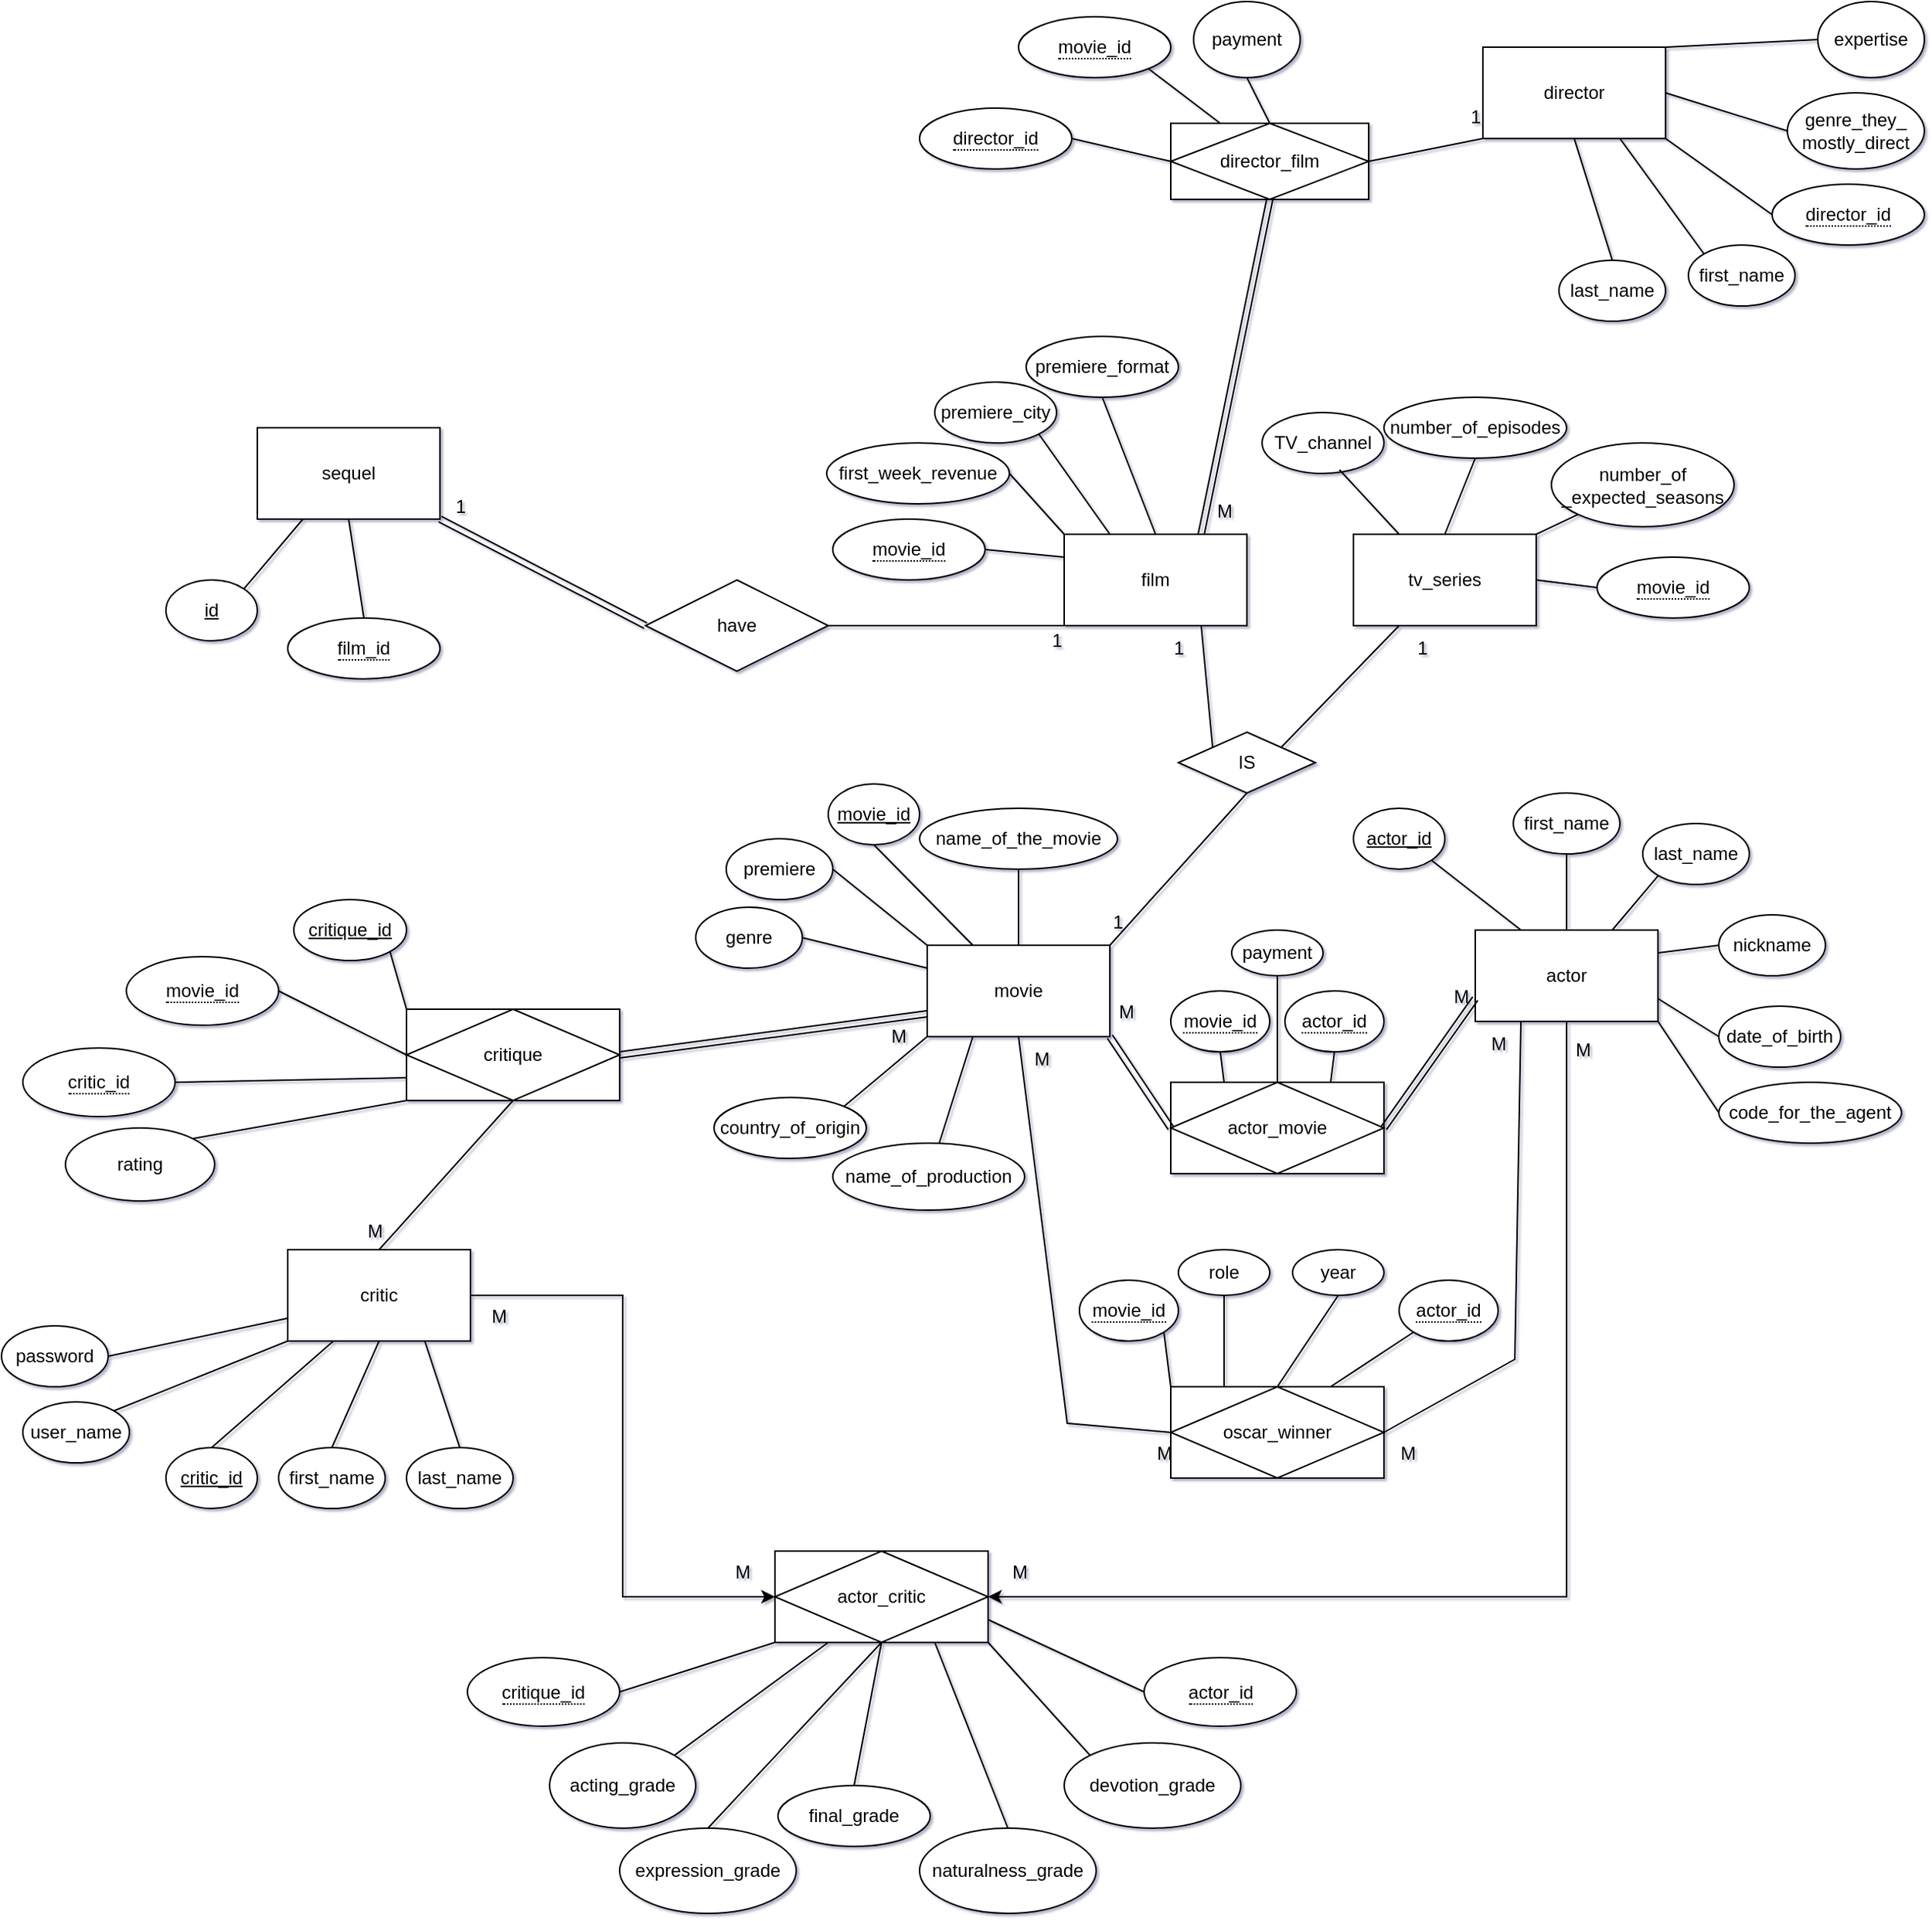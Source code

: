 <mxfile version="21.2.8" type="device">
  <diagram name="Page-1" id="JMMwjYkYrYm7CMSogaQW">
    <mxGraphModel dx="1850" dy="1421" grid="1" gridSize="14" guides="1" tooltips="1" connect="1" arrows="1" fold="1" page="0" pageScale="1" pageWidth="850" pageHeight="1100" background="#FFFFFF" math="0" shadow="1">
      <root>
        <mxCell id="0" />
        <mxCell id="1" parent="0" />
        <mxCell id="rJEz44dccmCfuX08f4CU-1" value="movie" style="rounded=0;whiteSpace=wrap;html=1;" parent="1" vertex="1">
          <mxGeometry x="160" y="190" width="120" height="60" as="geometry" />
        </mxCell>
        <mxCell id="rJEz44dccmCfuX08f4CU-2" value="movie_id" style="ellipse;whiteSpace=wrap;html=1;align=center;fontStyle=4;" parent="1" vertex="1">
          <mxGeometry x="95" y="84" width="60" height="40" as="geometry" />
        </mxCell>
        <mxCell id="rJEz44dccmCfuX08f4CU-3" value="name_of_the_movie" style="ellipse;whiteSpace=wrap;html=1;align=center;" parent="1" vertex="1">
          <mxGeometry x="155" y="100" width="130" height="40" as="geometry" />
        </mxCell>
        <mxCell id="rJEz44dccmCfuX08f4CU-4" value="premiere" style="ellipse;whiteSpace=wrap;html=1;align=center;" parent="1" vertex="1">
          <mxGeometry x="28" y="120" width="70" height="40" as="geometry" />
        </mxCell>
        <mxCell id="rJEz44dccmCfuX08f4CU-5" value="genre" style="ellipse;whiteSpace=wrap;html=1;align=center;" parent="1" vertex="1">
          <mxGeometry x="8" y="165" width="70" height="40" as="geometry" />
        </mxCell>
        <mxCell id="rJEz44dccmCfuX08f4CU-6" value="country_of_origin" style="ellipse;whiteSpace=wrap;html=1;align=center;" parent="1" vertex="1">
          <mxGeometry x="20" y="290" width="100" height="40" as="geometry" />
        </mxCell>
        <mxCell id="rJEz44dccmCfuX08f4CU-15" value="name_of_production" style="ellipse;whiteSpace=wrap;html=1;align=center;" parent="1" vertex="1">
          <mxGeometry x="98" y="320" width="126" height="44" as="geometry" />
        </mxCell>
        <mxCell id="rJEz44dccmCfuX08f4CU-202" style="edgeStyle=orthogonalEdgeStyle;rounded=0;orthogonalLoop=1;jettySize=auto;html=1;exitX=0.5;exitY=1;exitDx=0;exitDy=0;entryX=1;entryY=0.5;entryDx=0;entryDy=0;" parent="1" source="rJEz44dccmCfuX08f4CU-17" target="rJEz44dccmCfuX08f4CU-196" edge="1">
          <mxGeometry relative="1" as="geometry" />
        </mxCell>
        <mxCell id="rJEz44dccmCfuX08f4CU-17" value="actor" style="rounded=0;whiteSpace=wrap;html=1;" parent="1" vertex="1">
          <mxGeometry x="520" y="180" width="120" height="60" as="geometry" />
        </mxCell>
        <mxCell id="rJEz44dccmCfuX08f4CU-19" value="actor_id" style="ellipse;whiteSpace=wrap;html=1;align=center;fontStyle=4;" parent="1" vertex="1">
          <mxGeometry x="440" y="100" width="60" height="40" as="geometry" />
        </mxCell>
        <mxCell id="rJEz44dccmCfuX08f4CU-21" value="first_name" style="ellipse;whiteSpace=wrap;html=1;align=center;" parent="1" vertex="1">
          <mxGeometry x="545" y="90" width="70" height="40" as="geometry" />
        </mxCell>
        <mxCell id="rJEz44dccmCfuX08f4CU-23" value="last_name" style="ellipse;whiteSpace=wrap;html=1;align=center;" parent="1" vertex="1">
          <mxGeometry x="630" y="110" width="70" height="40" as="geometry" />
        </mxCell>
        <mxCell id="rJEz44dccmCfuX08f4CU-30" value="nickname" style="ellipse;whiteSpace=wrap;html=1;align=center;" parent="1" vertex="1">
          <mxGeometry x="680" y="170" width="70" height="40" as="geometry" />
        </mxCell>
        <mxCell id="rJEz44dccmCfuX08f4CU-32" value="date_of_birth" style="ellipse;whiteSpace=wrap;html=1;align=center;" parent="1" vertex="1">
          <mxGeometry x="680" y="230" width="80" height="40" as="geometry" />
        </mxCell>
        <mxCell id="rJEz44dccmCfuX08f4CU-34" value="code_for_the_agent" style="ellipse;whiteSpace=wrap;html=1;align=center;" parent="1" vertex="1">
          <mxGeometry x="680" y="280" width="120" height="40" as="geometry" />
        </mxCell>
        <mxCell id="rJEz44dccmCfuX08f4CU-36" value="actor_movie" style="shape=associativeEntity;whiteSpace=wrap;html=1;align=center;" parent="1" vertex="1">
          <mxGeometry x="320" y="280" width="140" height="60" as="geometry" />
        </mxCell>
        <mxCell id="rJEz44dccmCfuX08f4CU-40" value="&lt;span style=&quot;border-bottom: 1px dotted&quot;&gt;actor_id&lt;/span&gt;" style="ellipse;whiteSpace=wrap;html=1;align=center;" parent="1" vertex="1">
          <mxGeometry x="395" y="220" width="65" height="40" as="geometry" />
        </mxCell>
        <mxCell id="rJEz44dccmCfuX08f4CU-41" value="&lt;span style=&quot;border-bottom: 1px dotted&quot;&gt;movie_id&lt;/span&gt;" style="ellipse;whiteSpace=wrap;html=1;align=center;" parent="1" vertex="1">
          <mxGeometry x="320" y="220" width="65" height="40" as="geometry" />
        </mxCell>
        <mxCell id="rJEz44dccmCfuX08f4CU-44" value="payment" style="ellipse;whiteSpace=wrap;html=1;align=center;" parent="1" vertex="1">
          <mxGeometry x="360" y="180" width="60" height="30" as="geometry" />
        </mxCell>
        <mxCell id="rJEz44dccmCfuX08f4CU-46" value="oscar_winner" style="shape=associativeEntity;whiteSpace=wrap;html=1;align=center;" parent="1" vertex="1">
          <mxGeometry x="320" y="480" width="140" height="60" as="geometry" />
        </mxCell>
        <mxCell id="rJEz44dccmCfuX08f4CU-48" value="&lt;span style=&quot;border-bottom: 1px dotted&quot;&gt;actor_id&lt;/span&gt;" style="ellipse;whiteSpace=wrap;html=1;align=center;" parent="1" vertex="1">
          <mxGeometry x="470" y="410" width="65" height="40" as="geometry" />
        </mxCell>
        <mxCell id="rJEz44dccmCfuX08f4CU-50" value="&lt;span style=&quot;border-bottom: 1px dotted&quot;&gt;movie_id&lt;/span&gt;" style="ellipse;whiteSpace=wrap;html=1;align=center;" parent="1" vertex="1">
          <mxGeometry x="260" y="410" width="65" height="40" as="geometry" />
        </mxCell>
        <mxCell id="rJEz44dccmCfuX08f4CU-52" value="year" style="ellipse;whiteSpace=wrap;html=1;align=center;" parent="1" vertex="1">
          <mxGeometry x="400" y="390" width="60" height="30" as="geometry" />
        </mxCell>
        <mxCell id="rJEz44dccmCfuX08f4CU-53" value="M" style="text;strokeColor=none;fillColor=none;spacingLeft=4;spacingRight=4;overflow=hidden;rotatable=0;points=[[0,0.5],[1,0.5]];portConstraint=eastwest;fontSize=12;whiteSpace=wrap;html=1;" parent="1" vertex="1">
          <mxGeometry x="280" y="220" width="20" height="20" as="geometry" />
        </mxCell>
        <mxCell id="rJEz44dccmCfuX08f4CU-54" value="M" style="text;strokeColor=none;fillColor=none;spacingLeft=4;spacingRight=4;overflow=hidden;rotatable=0;points=[[0,0.5],[1,0.5]];portConstraint=eastwest;fontSize=12;whiteSpace=wrap;html=1;" parent="1" vertex="1">
          <mxGeometry x="500" y="210" width="20" height="20" as="geometry" />
        </mxCell>
        <mxCell id="rJEz44dccmCfuX08f4CU-55" value="role" style="ellipse;whiteSpace=wrap;html=1;align=center;" parent="1" vertex="1">
          <mxGeometry x="325" y="390" width="60" height="30" as="geometry" />
        </mxCell>
        <mxCell id="rJEz44dccmCfuX08f4CU-59" value="M" style="text;html=1;align=center;verticalAlign=middle;resizable=0;points=[];autosize=1;strokeColor=none;fillColor=none;" parent="1" vertex="1">
          <mxGeometry x="214" y="251" width="42" height="28" as="geometry" />
        </mxCell>
        <mxCell id="rJEz44dccmCfuX08f4CU-60" value="M" style="text;html=1;align=center;verticalAlign=middle;resizable=0;points=[];autosize=1;strokeColor=none;fillColor=none;" parent="1" vertex="1">
          <mxGeometry x="514" y="241" width="42" height="28" as="geometry" />
        </mxCell>
        <mxCell id="rJEz44dccmCfuX08f4CU-63" value="film" style="rounded=0;whiteSpace=wrap;html=1;" parent="1" vertex="1">
          <mxGeometry x="250" y="-80" width="120" height="60" as="geometry" />
        </mxCell>
        <mxCell id="rJEz44dccmCfuX08f4CU-64" value="tv_series" style="rounded=0;whiteSpace=wrap;html=1;" parent="1" vertex="1">
          <mxGeometry x="440" y="-80" width="120" height="60" as="geometry" />
        </mxCell>
        <mxCell id="rJEz44dccmCfuX08f4CU-68" value="premiere_city" style="ellipse;whiteSpace=wrap;html=1;align=center;" parent="1" vertex="1">
          <mxGeometry x="165" y="-180" width="80" height="40" as="geometry" />
        </mxCell>
        <mxCell id="rJEz44dccmCfuX08f4CU-69" value="first_week_revenue" style="ellipse;whiteSpace=wrap;html=1;align=center;" parent="1" vertex="1">
          <mxGeometry x="94" y="-140" width="120" height="40" as="geometry" />
        </mxCell>
        <mxCell id="rJEz44dccmCfuX08f4CU-73" value="premiere_format" style="ellipse;whiteSpace=wrap;html=1;align=center;" parent="1" vertex="1">
          <mxGeometry x="225" y="-210" width="100" height="40" as="geometry" />
        </mxCell>
        <mxCell id="rJEz44dccmCfuX08f4CU-82" value="1" style="text;html=1;align=center;verticalAlign=middle;resizable=0;points=[];autosize=1;strokeColor=none;fillColor=none;" parent="1" vertex="1">
          <mxGeometry x="270" y="160" width="30" height="30" as="geometry" />
        </mxCell>
        <mxCell id="rJEz44dccmCfuX08f4CU-83" value="1" style="text;html=1;align=center;verticalAlign=middle;resizable=0;points=[];autosize=1;strokeColor=none;fillColor=none;" parent="1" vertex="1">
          <mxGeometry x="310" y="-20" width="30" height="30" as="geometry" />
        </mxCell>
        <mxCell id="rJEz44dccmCfuX08f4CU-84" value="1" style="text;html=1;align=center;verticalAlign=middle;resizable=0;points=[];autosize=1;strokeColor=none;fillColor=none;" parent="1" vertex="1">
          <mxGeometry x="470" y="-20" width="30" height="30" as="geometry" />
        </mxCell>
        <mxCell id="rJEz44dccmCfuX08f4CU-86" value="IS" style="shape=rhombus;perimeter=rhombusPerimeter;whiteSpace=wrap;html=1;align=center;" parent="1" vertex="1">
          <mxGeometry x="325" y="50" width="90" height="40" as="geometry" />
        </mxCell>
        <mxCell id="rJEz44dccmCfuX08f4CU-90" value="TV_channel" style="ellipse;whiteSpace=wrap;html=1;align=center;" parent="1" vertex="1">
          <mxGeometry x="380" y="-160" width="80" height="40" as="geometry" />
        </mxCell>
        <mxCell id="rJEz44dccmCfuX08f4CU-91" value="number_of_episodes" style="ellipse;whiteSpace=wrap;html=1;align=center;" parent="1" vertex="1">
          <mxGeometry x="460" y="-170" width="120" height="40" as="geometry" />
        </mxCell>
        <mxCell id="rJEz44dccmCfuX08f4CU-97" value="number_of&lt;br&gt;_expected_seasons" style="ellipse;whiteSpace=wrap;html=1;align=center;" parent="1" vertex="1">
          <mxGeometry x="570" y="-140" width="120" height="55" as="geometry" />
        </mxCell>
        <mxCell id="rJEz44dccmCfuX08f4CU-99" value="director" style="rounded=0;whiteSpace=wrap;html=1;" parent="1" vertex="1">
          <mxGeometry x="525" y="-400" width="120" height="60" as="geometry" />
        </mxCell>
        <mxCell id="rJEz44dccmCfuX08f4CU-104" value="first_name" style="ellipse;whiteSpace=wrap;html=1;align=center;" parent="1" vertex="1">
          <mxGeometry x="660" y="-270" width="70" height="40" as="geometry" />
        </mxCell>
        <mxCell id="rJEz44dccmCfuX08f4CU-105" value="last_name" style="ellipse;whiteSpace=wrap;html=1;align=center;" parent="1" vertex="1">
          <mxGeometry x="575" y="-260" width="70" height="40" as="geometry" />
        </mxCell>
        <mxCell id="rJEz44dccmCfuX08f4CU-107" value="expertise" style="ellipse;whiteSpace=wrap;html=1;align=center;" parent="1" vertex="1">
          <mxGeometry x="745" y="-430" width="70" height="50" as="geometry" />
        </mxCell>
        <mxCell id="rJEz44dccmCfuX08f4CU-109" value="genre_they_&lt;br&gt;mostly_direct" style="ellipse;whiteSpace=wrap;html=1;align=center;" parent="1" vertex="1">
          <mxGeometry x="725" y="-370" width="90" height="50" as="geometry" />
        </mxCell>
        <mxCell id="rJEz44dccmCfuX08f4CU-119" value="director_film" style="shape=associativeEntity;whiteSpace=wrap;html=1;align=center;" parent="1" vertex="1">
          <mxGeometry x="320" y="-350" width="130" height="50" as="geometry" />
        </mxCell>
        <mxCell id="rJEz44dccmCfuX08f4CU-126" value="M" style="text;html=1;align=center;verticalAlign=middle;resizable=0;points=[];autosize=1;strokeColor=none;fillColor=none;" parent="1" vertex="1">
          <mxGeometry x="334" y="-109" width="42" height="28" as="geometry" />
        </mxCell>
        <mxCell id="rJEz44dccmCfuX08f4CU-127" value="1" style="text;html=1;align=center;verticalAlign=middle;resizable=0;points=[];autosize=1;strokeColor=none;fillColor=none;" parent="1" vertex="1">
          <mxGeometry x="499" y="-368" width="42" height="28" as="geometry" />
        </mxCell>
        <mxCell id="rJEz44dccmCfuX08f4CU-128" value="payment" style="ellipse;whiteSpace=wrap;html=1;align=center;" parent="1" vertex="1">
          <mxGeometry x="335" y="-430" width="70" height="50" as="geometry" />
        </mxCell>
        <mxCell id="rJEz44dccmCfuX08f4CU-131" value="sequel" style="rounded=0;whiteSpace=wrap;html=1;" parent="1" vertex="1">
          <mxGeometry x="-280" y="-150" width="120" height="60" as="geometry" />
        </mxCell>
        <mxCell id="rJEz44dccmCfuX08f4CU-135" value="&lt;span style=&quot;border-bottom: 1px dotted&quot;&gt;director_id&lt;/span&gt;" style="ellipse;whiteSpace=wrap;html=1;align=center;" parent="1" vertex="1">
          <mxGeometry x="155" y="-360" width="100" height="40" as="geometry" />
        </mxCell>
        <mxCell id="rJEz44dccmCfuX08f4CU-136" value="&lt;span style=&quot;border-bottom: 1px dotted&quot;&gt;movie_id&lt;/span&gt;" style="ellipse;whiteSpace=wrap;html=1;align=center;" parent="1" vertex="1">
          <mxGeometry x="220" y="-420" width="100" height="40" as="geometry" />
        </mxCell>
        <mxCell id="rJEz44dccmCfuX08f4CU-138" value="&lt;span style=&quot;border-bottom: 1px dotted&quot;&gt;movie_id&lt;/span&gt;" style="ellipse;whiteSpace=wrap;html=1;align=center;" parent="1" vertex="1">
          <mxGeometry x="98" y="-90" width="100" height="40" as="geometry" />
        </mxCell>
        <mxCell id="rJEz44dccmCfuX08f4CU-139" value="&lt;span style=&quot;border-bottom: 1px dotted&quot;&gt;movie_id&lt;/span&gt;" style="ellipse;whiteSpace=wrap;html=1;align=center;" parent="1" vertex="1">
          <mxGeometry x="600" y="-65" width="100" height="40" as="geometry" />
        </mxCell>
        <mxCell id="rJEz44dccmCfuX08f4CU-142" value="&lt;span style=&quot;border-bottom: 1px dotted&quot;&gt;director_id&lt;/span&gt;" style="ellipse;whiteSpace=wrap;html=1;align=center;" parent="1" vertex="1">
          <mxGeometry x="715" y="-310" width="100" height="40" as="geometry" />
        </mxCell>
        <mxCell id="rJEz44dccmCfuX08f4CU-145" value="id" style="ellipse;whiteSpace=wrap;html=1;align=center;fontStyle=4;" parent="1" vertex="1">
          <mxGeometry x="-340" y="-50" width="60" height="40" as="geometry" />
        </mxCell>
        <mxCell id="rJEz44dccmCfuX08f4CU-146" value="have" style="shape=rhombus;perimeter=rhombusPerimeter;whiteSpace=wrap;html=1;align=center;" parent="1" vertex="1">
          <mxGeometry x="-25" y="-50" width="120" height="60" as="geometry" />
        </mxCell>
        <mxCell id="rJEz44dccmCfuX08f4CU-150" value="1" style="text;html=1;align=center;verticalAlign=middle;resizable=0;points=[];autosize=1;strokeColor=none;fillColor=none;" parent="1" vertex="1">
          <mxGeometry x="230" y="-25" width="30" height="30" as="geometry" />
        </mxCell>
        <mxCell id="rJEz44dccmCfuX08f4CU-152" value="&lt;span style=&quot;border-bottom: 1px dotted&quot;&gt;film_id&lt;/span&gt;" style="ellipse;whiteSpace=wrap;html=1;align=center;" parent="1" vertex="1">
          <mxGeometry x="-260" y="-25" width="100" height="40" as="geometry" />
        </mxCell>
        <mxCell id="rJEz44dccmCfuX08f4CU-201" style="edgeStyle=orthogonalEdgeStyle;rounded=0;orthogonalLoop=1;jettySize=auto;html=1;exitX=1;exitY=0.5;exitDx=0;exitDy=0;entryX=0;entryY=0.5;entryDx=0;entryDy=0;" parent="1" source="rJEz44dccmCfuX08f4CU-154" target="rJEz44dccmCfuX08f4CU-196" edge="1">
          <mxGeometry relative="1" as="geometry" />
        </mxCell>
        <mxCell id="rJEz44dccmCfuX08f4CU-154" value="critic" style="rounded=0;whiteSpace=wrap;html=1;" parent="1" vertex="1">
          <mxGeometry x="-260" y="390" width="120" height="60" as="geometry" />
        </mxCell>
        <mxCell id="rJEz44dccmCfuX08f4CU-155" value="critic_id" style="ellipse;whiteSpace=wrap;html=1;align=center;fontStyle=4;" parent="1" vertex="1">
          <mxGeometry x="-340" y="520" width="60" height="40" as="geometry" />
        </mxCell>
        <mxCell id="rJEz44dccmCfuX08f4CU-156" value="first_name" style="ellipse;whiteSpace=wrap;html=1;align=center;" parent="1" vertex="1">
          <mxGeometry x="-266" y="520" width="70" height="40" as="geometry" />
        </mxCell>
        <mxCell id="rJEz44dccmCfuX08f4CU-157" value="last_name" style="ellipse;whiteSpace=wrap;html=1;align=center;" parent="1" vertex="1">
          <mxGeometry x="-182" y="520" width="70" height="40" as="geometry" />
        </mxCell>
        <mxCell id="rJEz44dccmCfuX08f4CU-162" value="user_name" style="ellipse;whiteSpace=wrap;html=1;align=center;" parent="1" vertex="1">
          <mxGeometry x="-434" y="490" width="70" height="40" as="geometry" />
        </mxCell>
        <mxCell id="rJEz44dccmCfuX08f4CU-165" value="password" style="ellipse;whiteSpace=wrap;html=1;align=center;" parent="1" vertex="1">
          <mxGeometry x="-448" y="440" width="70" height="40" as="geometry" />
        </mxCell>
        <mxCell id="rJEz44dccmCfuX08f4CU-172" value="&lt;span style=&quot;border-bottom: 1px dotted&quot;&gt;movie_id&lt;/span&gt;" style="ellipse;whiteSpace=wrap;html=1;align=center;" parent="1" vertex="1">
          <mxGeometry x="-366" y="197.5" width="100" height="45" as="geometry" />
        </mxCell>
        <mxCell id="rJEz44dccmCfuX08f4CU-175" value="&lt;span style=&quot;border-bottom: 1px dotted&quot;&gt;critic_id&lt;/span&gt;" style="ellipse;whiteSpace=wrap;html=1;align=center;" parent="1" vertex="1">
          <mxGeometry x="-434" y="257.5" width="100" height="45" as="geometry" />
        </mxCell>
        <mxCell id="rJEz44dccmCfuX08f4CU-178" value="rating" style="ellipse;whiteSpace=wrap;html=1;align=center;" parent="1" vertex="1">
          <mxGeometry x="-406" y="310" width="98" height="48" as="geometry" />
        </mxCell>
        <mxCell id="rJEz44dccmCfuX08f4CU-180" value="M" style="text;html=1;align=center;verticalAlign=middle;resizable=0;points=[];autosize=1;strokeColor=none;fillColor=none;" parent="1" vertex="1">
          <mxGeometry x="120" y="236" width="42" height="28" as="geometry" />
        </mxCell>
        <mxCell id="rJEz44dccmCfuX08f4CU-181" value="M" style="text;html=1;align=center;verticalAlign=middle;resizable=0;points=[];autosize=1;strokeColor=none;fillColor=none;" parent="1" vertex="1">
          <mxGeometry x="-224" y="364" width="42" height="28" as="geometry" />
        </mxCell>
        <mxCell id="rJEz44dccmCfuX08f4CU-185" value="critique" style="shape=associativeEntity;whiteSpace=wrap;html=1;align=center;" parent="1" vertex="1">
          <mxGeometry x="-182" y="232" width="140" height="60" as="geometry" />
        </mxCell>
        <mxCell id="rJEz44dccmCfuX08f4CU-186" value="M" style="text;strokeColor=none;fillColor=none;spacingLeft=4;spacingRight=4;overflow=hidden;rotatable=0;points=[[0,0.5],[1,0.5]];portConstraint=eastwest;fontSize=12;whiteSpace=wrap;html=1;" parent="1" vertex="1">
          <mxGeometry x="305" y="510" width="20" height="20" as="geometry" />
        </mxCell>
        <mxCell id="rJEz44dccmCfuX08f4CU-187" value="M" style="text;strokeColor=none;fillColor=none;spacingLeft=4;spacingRight=4;overflow=hidden;rotatable=0;points=[[0,0.5],[1,0.5]];portConstraint=eastwest;fontSize=12;whiteSpace=wrap;html=1;" parent="1" vertex="1">
          <mxGeometry x="465" y="510" width="20" height="20" as="geometry" />
        </mxCell>
        <mxCell id="rJEz44dccmCfuX08f4CU-193" value="critique_id" style="ellipse;whiteSpace=wrap;html=1;align=center;fontStyle=4;" parent="1" vertex="1">
          <mxGeometry x="-256" y="160" width="74" height="40" as="geometry" />
        </mxCell>
        <mxCell id="rJEz44dccmCfuX08f4CU-196" value="actor_critic" style="shape=associativeEntity;whiteSpace=wrap;html=1;align=center;" parent="1" vertex="1">
          <mxGeometry x="60" y="588" width="140" height="60" as="geometry" />
        </mxCell>
        <mxCell id="rJEz44dccmCfuX08f4CU-197" value="&lt;span style=&quot;border-bottom: 1px dotted&quot;&gt;critique_id&lt;/span&gt;" style="ellipse;whiteSpace=wrap;html=1;align=center;" parent="1" vertex="1">
          <mxGeometry x="-142" y="658" width="100" height="45" as="geometry" />
        </mxCell>
        <mxCell id="rJEz44dccmCfuX08f4CU-199" value="&lt;span style=&quot;border-bottom: 1px dotted&quot;&gt;actor_id&lt;/span&gt;" style="ellipse;whiteSpace=wrap;html=1;align=center;" parent="1" vertex="1">
          <mxGeometry x="302.5" y="658" width="100" height="45" as="geometry" />
        </mxCell>
        <mxCell id="rJEz44dccmCfuX08f4CU-203" value="acting_grade" style="ellipse;whiteSpace=wrap;html=1;align=center;" parent="1" vertex="1">
          <mxGeometry x="-88" y="714" width="96" height="56" as="geometry" />
        </mxCell>
        <mxCell id="rJEz44dccmCfuX08f4CU-205" value="expression_grade" style="ellipse;whiteSpace=wrap;html=1;align=center;" parent="1" vertex="1">
          <mxGeometry x="-42" y="770" width="116" height="56" as="geometry" />
        </mxCell>
        <mxCell id="rJEz44dccmCfuX08f4CU-207" value="naturalness_grade" style="ellipse;whiteSpace=wrap;html=1;align=center;" parent="1" vertex="1">
          <mxGeometry x="155" y="770" width="116" height="56" as="geometry" />
        </mxCell>
        <mxCell id="rJEz44dccmCfuX08f4CU-209" value="devotion_grade" style="ellipse;whiteSpace=wrap;html=1;align=center;" parent="1" vertex="1">
          <mxGeometry x="250" y="714" width="116" height="56" as="geometry" />
        </mxCell>
        <mxCell id="rJEz44dccmCfuX08f4CU-211" value="M" style="text;strokeColor=none;fillColor=none;spacingLeft=4;spacingRight=4;overflow=hidden;rotatable=0;points=[[0,0.5],[1,0.5]];portConstraint=eastwest;fontSize=12;whiteSpace=wrap;html=1;" parent="1" vertex="1">
          <mxGeometry x="-132" y="420" width="20" height="20" as="geometry" />
        </mxCell>
        <mxCell id="rJEz44dccmCfuX08f4CU-212" value="M" style="text;strokeColor=none;fillColor=none;spacingLeft=4;spacingRight=4;overflow=hidden;rotatable=0;points=[[0,0.5],[1,0.5]];portConstraint=eastwest;fontSize=12;whiteSpace=wrap;html=1;" parent="1" vertex="1">
          <mxGeometry x="580" y="245" width="20" height="20" as="geometry" />
        </mxCell>
        <mxCell id="rJEz44dccmCfuX08f4CU-213" value="M" style="text;strokeColor=none;fillColor=none;spacingLeft=4;spacingRight=4;overflow=hidden;rotatable=0;points=[[0,0.5],[1,0.5]];portConstraint=eastwest;fontSize=12;whiteSpace=wrap;html=1;" parent="1" vertex="1">
          <mxGeometry x="210" y="588" width="20" height="20" as="geometry" />
        </mxCell>
        <mxCell id="rJEz44dccmCfuX08f4CU-214" value="M" style="text;strokeColor=none;fillColor=none;spacingLeft=4;spacingRight=4;overflow=hidden;rotatable=0;points=[[0,0.5],[1,0.5]];portConstraint=eastwest;fontSize=12;whiteSpace=wrap;html=1;" parent="1" vertex="1">
          <mxGeometry x="28" y="588" width="20" height="20" as="geometry" />
        </mxCell>
        <mxCell id="m1Zv-Pub5jHCw2q5mSXK-1" value="" style="endArrow=none;html=1;rounded=0;exitX=1;exitY=0;exitDx=0;exitDy=0;entryX=0;entryY=1;entryDx=0;entryDy=0;" edge="1" parent="1" source="rJEz44dccmCfuX08f4CU-178" target="rJEz44dccmCfuX08f4CU-185">
          <mxGeometry width="50" height="50" relative="1" as="geometry">
            <mxPoint x="-224" y="316" as="sourcePoint" />
            <mxPoint x="-174" y="266" as="targetPoint" />
          </mxGeometry>
        </mxCell>
        <mxCell id="m1Zv-Pub5jHCw2q5mSXK-2" value="" style="endArrow=none;html=1;rounded=0;exitX=1;exitY=0.5;exitDx=0;exitDy=0;entryX=0;entryY=0.75;entryDx=0;entryDy=0;" edge="1" parent="1" source="rJEz44dccmCfuX08f4CU-175" target="rJEz44dccmCfuX08f4CU-185">
          <mxGeometry width="50" height="50" relative="1" as="geometry">
            <mxPoint x="-224" y="316" as="sourcePoint" />
            <mxPoint x="-174" y="266" as="targetPoint" />
          </mxGeometry>
        </mxCell>
        <mxCell id="m1Zv-Pub5jHCw2q5mSXK-3" value="" style="endArrow=none;html=1;rounded=0;exitX=1;exitY=0.5;exitDx=0;exitDy=0;entryX=0;entryY=0.5;entryDx=0;entryDy=0;" edge="1" parent="1" source="rJEz44dccmCfuX08f4CU-172" target="rJEz44dccmCfuX08f4CU-185">
          <mxGeometry width="50" height="50" relative="1" as="geometry">
            <mxPoint x="-224" y="316" as="sourcePoint" />
            <mxPoint x="-174" y="266" as="targetPoint" />
          </mxGeometry>
        </mxCell>
        <mxCell id="m1Zv-Pub5jHCw2q5mSXK-4" value="" style="endArrow=none;html=1;rounded=0;entryX=1;entryY=1;entryDx=0;entryDy=0;exitX=0;exitY=0;exitDx=0;exitDy=0;" edge="1" parent="1" source="rJEz44dccmCfuX08f4CU-185" target="rJEz44dccmCfuX08f4CU-193">
          <mxGeometry width="50" height="50" relative="1" as="geometry">
            <mxPoint x="-224" y="316" as="sourcePoint" />
            <mxPoint x="-174" y="266" as="targetPoint" />
          </mxGeometry>
        </mxCell>
        <mxCell id="m1Zv-Pub5jHCw2q5mSXK-5" value="" style="endArrow=none;html=1;rounded=0;exitX=1;exitY=0.5;exitDx=0;exitDy=0;entryX=0;entryY=0.75;entryDx=0;entryDy=0;" edge="1" parent="1" source="rJEz44dccmCfuX08f4CU-165" target="rJEz44dccmCfuX08f4CU-154">
          <mxGeometry width="50" height="50" relative="1" as="geometry">
            <mxPoint x="-224" y="428" as="sourcePoint" />
            <mxPoint x="-174" y="378" as="targetPoint" />
          </mxGeometry>
        </mxCell>
        <mxCell id="m1Zv-Pub5jHCw2q5mSXK-6" value="" style="endArrow=none;html=1;rounded=0;exitX=1;exitY=0;exitDx=0;exitDy=0;entryX=0;entryY=1;entryDx=0;entryDy=0;" edge="1" parent="1" source="rJEz44dccmCfuX08f4CU-162" target="rJEz44dccmCfuX08f4CU-154">
          <mxGeometry width="50" height="50" relative="1" as="geometry">
            <mxPoint x="-224" y="428" as="sourcePoint" />
            <mxPoint x="-174" y="378" as="targetPoint" />
          </mxGeometry>
        </mxCell>
        <mxCell id="m1Zv-Pub5jHCw2q5mSXK-7" value="" style="endArrow=none;html=1;rounded=0;exitX=0.5;exitY=0;exitDx=0;exitDy=0;entryX=0.25;entryY=1;entryDx=0;entryDy=0;" edge="1" parent="1" source="rJEz44dccmCfuX08f4CU-155" target="rJEz44dccmCfuX08f4CU-154">
          <mxGeometry width="50" height="50" relative="1" as="geometry">
            <mxPoint x="-224" y="428" as="sourcePoint" />
            <mxPoint x="-174" y="378" as="targetPoint" />
          </mxGeometry>
        </mxCell>
        <mxCell id="m1Zv-Pub5jHCw2q5mSXK-8" value="" style="endArrow=none;html=1;rounded=0;exitX=0.5;exitY=0;exitDx=0;exitDy=0;entryX=0.5;entryY=1;entryDx=0;entryDy=0;" edge="1" parent="1" source="rJEz44dccmCfuX08f4CU-156" target="rJEz44dccmCfuX08f4CU-154">
          <mxGeometry width="50" height="50" relative="1" as="geometry">
            <mxPoint x="-224" y="428" as="sourcePoint" />
            <mxPoint x="-174" y="378" as="targetPoint" />
          </mxGeometry>
        </mxCell>
        <mxCell id="m1Zv-Pub5jHCw2q5mSXK-11" value="" style="endArrow=none;html=1;rounded=0;exitX=0.5;exitY=0;exitDx=0;exitDy=0;entryX=0.75;entryY=1;entryDx=0;entryDy=0;" edge="1" parent="1" source="rJEz44dccmCfuX08f4CU-157" target="rJEz44dccmCfuX08f4CU-154">
          <mxGeometry width="50" height="50" relative="1" as="geometry">
            <mxPoint x="-224" y="428" as="sourcePoint" />
            <mxPoint x="-174" y="378" as="targetPoint" />
          </mxGeometry>
        </mxCell>
        <mxCell id="m1Zv-Pub5jHCw2q5mSXK-12" value="" style="endArrow=none;html=1;rounded=0;entryX=0.5;entryY=1;entryDx=0;entryDy=0;exitX=0.5;exitY=0;exitDx=0;exitDy=0;" edge="1" parent="1" source="rJEz44dccmCfuX08f4CU-154" target="rJEz44dccmCfuX08f4CU-185">
          <mxGeometry width="50" height="50" relative="1" as="geometry">
            <mxPoint x="-224" y="526" as="sourcePoint" />
            <mxPoint x="-174" y="476" as="targetPoint" />
          </mxGeometry>
        </mxCell>
        <mxCell id="m1Zv-Pub5jHCw2q5mSXK-14" value="" style="shape=link;html=1;rounded=0;entryX=0;entryY=0.75;entryDx=0;entryDy=0;exitX=1;exitY=0.5;exitDx=0;exitDy=0;" edge="1" parent="1" source="rJEz44dccmCfuX08f4CU-185" target="rJEz44dccmCfuX08f4CU-1">
          <mxGeometry relative="1" as="geometry">
            <mxPoint x="14" y="392" as="sourcePoint" />
            <mxPoint x="174" y="392" as="targetPoint" />
          </mxGeometry>
        </mxCell>
        <mxCell id="m1Zv-Pub5jHCw2q5mSXK-16" value="" style="endArrow=none;html=1;rounded=0;exitX=0.25;exitY=1;exitDx=0;exitDy=0;" edge="1" parent="1" source="rJEz44dccmCfuX08f4CU-1" target="rJEz44dccmCfuX08f4CU-15">
          <mxGeometry relative="1" as="geometry">
            <mxPoint x="14" y="392" as="sourcePoint" />
            <mxPoint x="174" y="392" as="targetPoint" />
          </mxGeometry>
        </mxCell>
        <mxCell id="m1Zv-Pub5jHCw2q5mSXK-21" value="" style="endArrow=none;html=1;rounded=0;entryX=1;entryY=0;entryDx=0;entryDy=0;exitX=0;exitY=1;exitDx=0;exitDy=0;" edge="1" parent="1" source="rJEz44dccmCfuX08f4CU-1" target="rJEz44dccmCfuX08f4CU-6">
          <mxGeometry relative="1" as="geometry">
            <mxPoint x="14" y="196" as="sourcePoint" />
            <mxPoint x="174" y="196" as="targetPoint" />
          </mxGeometry>
        </mxCell>
        <mxCell id="m1Zv-Pub5jHCw2q5mSXK-22" value="" style="endArrow=none;html=1;rounded=0;entryX=0.5;entryY=1;entryDx=0;entryDy=0;exitX=0.5;exitY=0;exitDx=0;exitDy=0;" edge="1" parent="1" source="rJEz44dccmCfuX08f4CU-1" target="rJEz44dccmCfuX08f4CU-3">
          <mxGeometry relative="1" as="geometry">
            <mxPoint x="14" y="196" as="sourcePoint" />
            <mxPoint x="174" y="196" as="targetPoint" />
          </mxGeometry>
        </mxCell>
        <mxCell id="m1Zv-Pub5jHCw2q5mSXK-23" value="" style="endArrow=none;html=1;rounded=0;entryX=0;entryY=0.25;entryDx=0;entryDy=0;exitX=1;exitY=0.5;exitDx=0;exitDy=0;" edge="1" parent="1" source="rJEz44dccmCfuX08f4CU-5" target="rJEz44dccmCfuX08f4CU-1">
          <mxGeometry relative="1" as="geometry">
            <mxPoint x="14" y="196" as="sourcePoint" />
            <mxPoint x="174" y="196" as="targetPoint" />
          </mxGeometry>
        </mxCell>
        <mxCell id="m1Zv-Pub5jHCw2q5mSXK-25" value="" style="endArrow=none;html=1;rounded=0;exitX=1;exitY=0.5;exitDx=0;exitDy=0;entryX=0;entryY=0;entryDx=0;entryDy=0;" edge="1" parent="1" source="rJEz44dccmCfuX08f4CU-4" target="rJEz44dccmCfuX08f4CU-1">
          <mxGeometry relative="1" as="geometry">
            <mxPoint x="14" y="196" as="sourcePoint" />
            <mxPoint x="174" y="196" as="targetPoint" />
          </mxGeometry>
        </mxCell>
        <mxCell id="m1Zv-Pub5jHCw2q5mSXK-26" value="" style="endArrow=none;html=1;rounded=0;exitX=0.5;exitY=1;exitDx=0;exitDy=0;entryX=0.25;entryY=0;entryDx=0;entryDy=0;" edge="1" parent="1" source="rJEz44dccmCfuX08f4CU-2" target="rJEz44dccmCfuX08f4CU-1">
          <mxGeometry relative="1" as="geometry">
            <mxPoint x="14" y="196" as="sourcePoint" />
            <mxPoint x="174" y="196" as="targetPoint" />
          </mxGeometry>
        </mxCell>
        <mxCell id="m1Zv-Pub5jHCw2q5mSXK-27" value="" style="endArrow=none;html=1;rounded=0;entryX=0;entryY=0.5;entryDx=0;entryDy=0;exitX=0.5;exitY=1;exitDx=0;exitDy=0;" edge="1" parent="1" source="rJEz44dccmCfuX08f4CU-1" target="rJEz44dccmCfuX08f4CU-46">
          <mxGeometry relative="1" as="geometry">
            <mxPoint x="168" y="294" as="sourcePoint" />
            <mxPoint x="328" y="294" as="targetPoint" />
            <Array as="points">
              <mxPoint x="252" y="504" />
            </Array>
          </mxGeometry>
        </mxCell>
        <mxCell id="m1Zv-Pub5jHCw2q5mSXK-28" value="" style="endArrow=none;html=1;rounded=0;entryX=0.25;entryY=1;entryDx=0;entryDy=0;exitX=1;exitY=0.5;exitDx=0;exitDy=0;" edge="1" parent="1" source="rJEz44dccmCfuX08f4CU-46" target="rJEz44dccmCfuX08f4CU-17">
          <mxGeometry relative="1" as="geometry">
            <mxPoint x="168" y="294" as="sourcePoint" />
            <mxPoint x="328" y="294" as="targetPoint" />
            <Array as="points">
              <mxPoint x="546" y="462" />
            </Array>
          </mxGeometry>
        </mxCell>
        <mxCell id="m1Zv-Pub5jHCw2q5mSXK-30" value="" style="endArrow=none;html=1;rounded=0;exitX=1;exitY=0.5;exitDx=0;exitDy=0;entryX=0;entryY=1;entryDx=0;entryDy=0;" edge="1" parent="1" source="rJEz44dccmCfuX08f4CU-197" target="rJEz44dccmCfuX08f4CU-196">
          <mxGeometry relative="1" as="geometry">
            <mxPoint x="168" y="504" as="sourcePoint" />
            <mxPoint x="328" y="504" as="targetPoint" />
          </mxGeometry>
        </mxCell>
        <mxCell id="m1Zv-Pub5jHCw2q5mSXK-31" value="" style="endArrow=none;html=1;rounded=0;exitX=1;exitY=0;exitDx=0;exitDy=0;entryX=0.25;entryY=1;entryDx=0;entryDy=0;" edge="1" parent="1" source="rJEz44dccmCfuX08f4CU-203" target="rJEz44dccmCfuX08f4CU-196">
          <mxGeometry relative="1" as="geometry">
            <mxPoint x="168" y="504" as="sourcePoint" />
            <mxPoint x="328" y="504" as="targetPoint" />
          </mxGeometry>
        </mxCell>
        <mxCell id="m1Zv-Pub5jHCw2q5mSXK-32" value="" style="endArrow=none;html=1;rounded=0;exitX=0.5;exitY=0;exitDx=0;exitDy=0;entryX=0.5;entryY=1;entryDx=0;entryDy=0;" edge="1" parent="1" source="rJEz44dccmCfuX08f4CU-205" target="rJEz44dccmCfuX08f4CU-196">
          <mxGeometry relative="1" as="geometry">
            <mxPoint x="8" y="736" as="sourcePoint" />
            <mxPoint x="109" y="662" as="targetPoint" />
          </mxGeometry>
        </mxCell>
        <mxCell id="m1Zv-Pub5jHCw2q5mSXK-33" value="" style="endArrow=none;html=1;rounded=0;exitX=0.5;exitY=0;exitDx=0;exitDy=0;entryX=0.75;entryY=1;entryDx=0;entryDy=0;" edge="1" parent="1" source="rJEz44dccmCfuX08f4CU-207" target="rJEz44dccmCfuX08f4CU-196">
          <mxGeometry relative="1" as="geometry">
            <mxPoint x="22" y="750" as="sourcePoint" />
            <mxPoint x="123" y="676" as="targetPoint" />
          </mxGeometry>
        </mxCell>
        <mxCell id="m1Zv-Pub5jHCw2q5mSXK-34" value="" style="endArrow=none;html=1;rounded=0;exitX=1;exitY=1;exitDx=0;exitDy=0;entryX=0;entryY=0;entryDx=0;entryDy=0;" edge="1" parent="1" source="rJEz44dccmCfuX08f4CU-196" target="rJEz44dccmCfuX08f4CU-209">
          <mxGeometry relative="1" as="geometry">
            <mxPoint x="36" y="764" as="sourcePoint" />
            <mxPoint x="137" y="690" as="targetPoint" />
          </mxGeometry>
        </mxCell>
        <mxCell id="m1Zv-Pub5jHCw2q5mSXK-35" value="" style="endArrow=none;html=1;rounded=0;exitX=1;exitY=0.75;exitDx=0;exitDy=0;entryX=0;entryY=0.5;entryDx=0;entryDy=0;" edge="1" parent="1" source="rJEz44dccmCfuX08f4CU-196" target="rJEz44dccmCfuX08f4CU-199">
          <mxGeometry relative="1" as="geometry">
            <mxPoint x="214" y="662" as="sourcePoint" />
            <mxPoint x="281" y="736" as="targetPoint" />
          </mxGeometry>
        </mxCell>
        <mxCell id="m1Zv-Pub5jHCw2q5mSXK-36" value="final_grade" style="ellipse;whiteSpace=wrap;html=1;align=center;" vertex="1" parent="1">
          <mxGeometry x="62" y="742" width="100" height="40" as="geometry" />
        </mxCell>
        <mxCell id="m1Zv-Pub5jHCw2q5mSXK-37" value="" style="endArrow=none;html=1;rounded=0;entryX=0.5;entryY=0;entryDx=0;entryDy=0;exitX=0.5;exitY=1;exitDx=0;exitDy=0;" edge="1" parent="1" source="rJEz44dccmCfuX08f4CU-196" target="m1Zv-Pub5jHCw2q5mSXK-36">
          <mxGeometry relative="1" as="geometry">
            <mxPoint x="168" y="602" as="sourcePoint" />
            <mxPoint x="328" y="602" as="targetPoint" />
          </mxGeometry>
        </mxCell>
        <mxCell id="m1Zv-Pub5jHCw2q5mSXK-39" value="" style="endArrow=none;html=1;rounded=0;entryX=0;entryY=0;entryDx=0;entryDy=0;exitX=1;exitY=1;exitDx=0;exitDy=0;" edge="1" parent="1" source="rJEz44dccmCfuX08f4CU-50" target="rJEz44dccmCfuX08f4CU-46">
          <mxGeometry relative="1" as="geometry">
            <mxPoint x="168" y="294" as="sourcePoint" />
            <mxPoint x="328" y="294" as="targetPoint" />
          </mxGeometry>
        </mxCell>
        <mxCell id="m1Zv-Pub5jHCw2q5mSXK-40" value="" style="endArrow=none;html=1;rounded=0;entryX=0.25;entryY=0;entryDx=0;entryDy=0;exitX=0.5;exitY=1;exitDx=0;exitDy=0;" edge="1" parent="1" source="rJEz44dccmCfuX08f4CU-55" target="rJEz44dccmCfuX08f4CU-46">
          <mxGeometry relative="1" as="geometry">
            <mxPoint x="168" y="294" as="sourcePoint" />
            <mxPoint x="364" y="476" as="targetPoint" />
          </mxGeometry>
        </mxCell>
        <mxCell id="m1Zv-Pub5jHCw2q5mSXK-41" value="" style="endArrow=none;html=1;rounded=0;entryX=0.5;entryY=0;entryDx=0;entryDy=0;exitX=0.5;exitY=1;exitDx=0;exitDy=0;" edge="1" parent="1" source="rJEz44dccmCfuX08f4CU-52" target="rJEz44dccmCfuX08f4CU-46">
          <mxGeometry relative="1" as="geometry">
            <mxPoint x="369" y="434" as="sourcePoint" />
            <mxPoint x="369" y="494" as="targetPoint" />
          </mxGeometry>
        </mxCell>
        <mxCell id="m1Zv-Pub5jHCw2q5mSXK-42" value="" style="endArrow=none;html=1;rounded=0;entryX=0.75;entryY=0;entryDx=0;entryDy=0;exitX=0;exitY=1;exitDx=0;exitDy=0;" edge="1" parent="1" source="rJEz44dccmCfuX08f4CU-48" target="rJEz44dccmCfuX08f4CU-46">
          <mxGeometry relative="1" as="geometry">
            <mxPoint x="444" y="434" as="sourcePoint" />
            <mxPoint x="404" y="494" as="targetPoint" />
          </mxGeometry>
        </mxCell>
        <mxCell id="m1Zv-Pub5jHCw2q5mSXK-43" value="" style="shape=link;html=1;rounded=0;entryX=0;entryY=0.5;entryDx=0;entryDy=0;exitX=1;exitY=1;exitDx=0;exitDy=0;" edge="1" parent="1" source="rJEz44dccmCfuX08f4CU-1" target="rJEz44dccmCfuX08f4CU-36">
          <mxGeometry relative="1" as="geometry">
            <mxPoint x="168" y="196" as="sourcePoint" />
            <mxPoint x="328" y="196" as="targetPoint" />
          </mxGeometry>
        </mxCell>
        <mxCell id="m1Zv-Pub5jHCw2q5mSXK-45" value="" style="shape=link;html=1;rounded=0;entryX=1;entryY=0.5;entryDx=0;entryDy=0;exitX=0;exitY=0.75;exitDx=0;exitDy=0;" edge="1" parent="1" source="rJEz44dccmCfuX08f4CU-17" target="rJEz44dccmCfuX08f4CU-36">
          <mxGeometry relative="1" as="geometry">
            <mxPoint x="294" y="264" as="sourcePoint" />
            <mxPoint x="334" y="324" as="targetPoint" />
          </mxGeometry>
        </mxCell>
        <mxCell id="m1Zv-Pub5jHCw2q5mSXK-46" value="" style="endArrow=none;html=1;rounded=0;entryX=0.25;entryY=0;entryDx=0;entryDy=0;exitX=0.5;exitY=1;exitDx=0;exitDy=0;" edge="1" parent="1" source="rJEz44dccmCfuX08f4CU-41" target="rJEz44dccmCfuX08f4CU-36">
          <mxGeometry relative="1" as="geometry">
            <mxPoint x="168" y="196" as="sourcePoint" />
            <mxPoint x="328" y="196" as="targetPoint" />
          </mxGeometry>
        </mxCell>
        <mxCell id="m1Zv-Pub5jHCw2q5mSXK-47" value="" style="endArrow=none;html=1;rounded=0;entryX=0.75;entryY=0;entryDx=0;entryDy=0;exitX=0.5;exitY=1;exitDx=0;exitDy=0;" edge="1" parent="1" source="rJEz44dccmCfuX08f4CU-40" target="rJEz44dccmCfuX08f4CU-36">
          <mxGeometry relative="1" as="geometry">
            <mxPoint x="367" y="274" as="sourcePoint" />
            <mxPoint x="369" y="294" as="targetPoint" />
          </mxGeometry>
        </mxCell>
        <mxCell id="m1Zv-Pub5jHCw2q5mSXK-48" value="" style="endArrow=none;html=1;rounded=0;entryX=0.5;entryY=0;entryDx=0;entryDy=0;exitX=0.5;exitY=1;exitDx=0;exitDy=0;" edge="1" parent="1" source="rJEz44dccmCfuX08f4CU-44" target="rJEz44dccmCfuX08f4CU-36">
          <mxGeometry relative="1" as="geometry">
            <mxPoint x="381" y="288" as="sourcePoint" />
            <mxPoint x="383" y="308" as="targetPoint" />
          </mxGeometry>
        </mxCell>
        <mxCell id="m1Zv-Pub5jHCw2q5mSXK-49" value="" style="endArrow=none;html=1;rounded=0;exitX=1;exitY=1;exitDx=0;exitDy=0;entryX=0.25;entryY=0;entryDx=0;entryDy=0;" edge="1" parent="1" source="rJEz44dccmCfuX08f4CU-19" target="rJEz44dccmCfuX08f4CU-17">
          <mxGeometry relative="1" as="geometry">
            <mxPoint x="420" y="196" as="sourcePoint" />
            <mxPoint x="580" y="196" as="targetPoint" />
          </mxGeometry>
        </mxCell>
        <mxCell id="m1Zv-Pub5jHCw2q5mSXK-50" value="" style="endArrow=none;html=1;rounded=0;entryX=0.5;entryY=0;entryDx=0;entryDy=0;exitX=0.5;exitY=1;exitDx=0;exitDy=0;" edge="1" parent="1" source="rJEz44dccmCfuX08f4CU-21" target="rJEz44dccmCfuX08f4CU-17">
          <mxGeometry relative="1" as="geometry">
            <mxPoint x="395" y="302" as="sourcePoint" />
            <mxPoint x="397" y="322" as="targetPoint" />
          </mxGeometry>
        </mxCell>
        <mxCell id="m1Zv-Pub5jHCw2q5mSXK-51" value="" style="endArrow=none;html=1;rounded=0;entryX=0.75;entryY=0;entryDx=0;entryDy=0;exitX=0;exitY=1;exitDx=0;exitDy=0;" edge="1" parent="1" source="rJEz44dccmCfuX08f4CU-23" target="rJEz44dccmCfuX08f4CU-17">
          <mxGeometry relative="1" as="geometry">
            <mxPoint x="594" y="144" as="sourcePoint" />
            <mxPoint x="594" y="194" as="targetPoint" />
          </mxGeometry>
        </mxCell>
        <mxCell id="m1Zv-Pub5jHCw2q5mSXK-52" value="" style="endArrow=none;html=1;rounded=0;entryX=1;entryY=0.25;entryDx=0;entryDy=0;exitX=0;exitY=0.5;exitDx=0;exitDy=0;" edge="1" parent="1" source="rJEz44dccmCfuX08f4CU-30" target="rJEz44dccmCfuX08f4CU-17">
          <mxGeometry relative="1" as="geometry">
            <mxPoint x="608" y="158" as="sourcePoint" />
            <mxPoint x="608" y="208" as="targetPoint" />
          </mxGeometry>
        </mxCell>
        <mxCell id="m1Zv-Pub5jHCw2q5mSXK-53" value="" style="endArrow=none;html=1;rounded=0;entryX=1;entryY=0.75;entryDx=0;entryDy=0;exitX=0;exitY=0.5;exitDx=0;exitDy=0;" edge="1" parent="1" source="rJEz44dccmCfuX08f4CU-32" target="rJEz44dccmCfuX08f4CU-17">
          <mxGeometry relative="1" as="geometry">
            <mxPoint x="622" y="172" as="sourcePoint" />
            <mxPoint x="622" y="222" as="targetPoint" />
          </mxGeometry>
        </mxCell>
        <mxCell id="m1Zv-Pub5jHCw2q5mSXK-54" value="" style="endArrow=none;html=1;rounded=0;entryX=0;entryY=0.5;entryDx=0;entryDy=0;exitX=1;exitY=1;exitDx=0;exitDy=0;" edge="1" parent="1" source="rJEz44dccmCfuX08f4CU-17" target="rJEz44dccmCfuX08f4CU-34">
          <mxGeometry relative="1" as="geometry">
            <mxPoint x="636" y="186" as="sourcePoint" />
            <mxPoint x="636" y="236" as="targetPoint" />
          </mxGeometry>
        </mxCell>
        <mxCell id="m1Zv-Pub5jHCw2q5mSXK-55" value="" style="shape=link;html=1;rounded=0;entryX=1;entryY=1;entryDx=0;entryDy=0;exitX=0;exitY=0.5;exitDx=0;exitDy=0;" edge="1" parent="1" source="rJEz44dccmCfuX08f4CU-146" target="rJEz44dccmCfuX08f4CU-131">
          <mxGeometry relative="1" as="geometry">
            <mxPoint x="-14" as="sourcePoint" />
            <mxPoint x="146" as="targetPoint" />
          </mxGeometry>
        </mxCell>
        <mxCell id="m1Zv-Pub5jHCw2q5mSXK-56" value="1" style="resizable=0;html=1;whiteSpace=wrap;align=right;verticalAlign=bottom;" connectable="0" vertex="1" parent="m1Zv-Pub5jHCw2q5mSXK-55">
          <mxGeometry x="1" relative="1" as="geometry">
            <mxPoint x="18" as="offset" />
          </mxGeometry>
        </mxCell>
        <mxCell id="m1Zv-Pub5jHCw2q5mSXK-57" value="" style="endArrow=none;html=1;rounded=0;entryX=0;entryY=1;entryDx=0;entryDy=0;exitX=1;exitY=0.5;exitDx=0;exitDy=0;" edge="1" parent="1" source="rJEz44dccmCfuX08f4CU-146" target="rJEz44dccmCfuX08f4CU-63">
          <mxGeometry relative="1" as="geometry">
            <mxPoint x="-14" as="sourcePoint" />
            <mxPoint x="146" as="targetPoint" />
            <Array as="points" />
          </mxGeometry>
        </mxCell>
        <mxCell id="m1Zv-Pub5jHCw2q5mSXK-58" value="" style="endArrow=none;html=1;rounded=0;entryX=0.5;entryY=0;entryDx=0;entryDy=0;exitX=0.5;exitY=1;exitDx=0;exitDy=0;" edge="1" parent="1" source="rJEz44dccmCfuX08f4CU-131" target="rJEz44dccmCfuX08f4CU-152">
          <mxGeometry relative="1" as="geometry">
            <mxPoint x="-14" as="sourcePoint" />
            <mxPoint x="146" as="targetPoint" />
          </mxGeometry>
        </mxCell>
        <mxCell id="m1Zv-Pub5jHCw2q5mSXK-59" value="" style="endArrow=none;html=1;rounded=0;exitX=1;exitY=0;exitDx=0;exitDy=0;entryX=0.25;entryY=1;entryDx=0;entryDy=0;" edge="1" parent="1" source="rJEz44dccmCfuX08f4CU-145" target="rJEz44dccmCfuX08f4CU-131">
          <mxGeometry relative="1" as="geometry">
            <mxPoint x="-14" as="sourcePoint" />
            <mxPoint x="146" as="targetPoint" />
          </mxGeometry>
        </mxCell>
        <mxCell id="m1Zv-Pub5jHCw2q5mSXK-60" value="" style="endArrow=none;html=1;rounded=0;exitX=1;exitY=0.5;exitDx=0;exitDy=0;entryX=0;entryY=0.25;entryDx=0;entryDy=0;" edge="1" parent="1" source="rJEz44dccmCfuX08f4CU-138" target="rJEz44dccmCfuX08f4CU-63">
          <mxGeometry relative="1" as="geometry">
            <mxPoint x="210" y="-98" as="sourcePoint" />
            <mxPoint x="370" y="-98" as="targetPoint" />
          </mxGeometry>
        </mxCell>
        <mxCell id="m1Zv-Pub5jHCw2q5mSXK-61" value="" style="endArrow=none;html=1;rounded=0;exitX=1;exitY=0.5;exitDx=0;exitDy=0;entryX=0;entryY=0;entryDx=0;entryDy=0;" edge="1" parent="1" source="rJEz44dccmCfuX08f4CU-69" target="rJEz44dccmCfuX08f4CU-63">
          <mxGeometry relative="1" as="geometry">
            <mxPoint x="212" y="-56" as="sourcePoint" />
            <mxPoint x="264" y="-51" as="targetPoint" />
          </mxGeometry>
        </mxCell>
        <mxCell id="m1Zv-Pub5jHCw2q5mSXK-63" value="" style="endArrow=none;html=1;rounded=0;exitX=0.5;exitY=1;exitDx=0;exitDy=0;entryX=0.5;entryY=0;entryDx=0;entryDy=0;" edge="1" parent="1" source="rJEz44dccmCfuX08f4CU-73" target="rJEz44dccmCfuX08f4CU-63">
          <mxGeometry relative="1" as="geometry">
            <mxPoint x="210" y="-98" as="sourcePoint" />
            <mxPoint x="370" y="-98" as="targetPoint" />
          </mxGeometry>
        </mxCell>
        <mxCell id="m1Zv-Pub5jHCw2q5mSXK-64" value="" style="endArrow=none;html=1;rounded=0;exitX=1;exitY=1;exitDx=0;exitDy=0;entryX=0.25;entryY=0;entryDx=0;entryDy=0;" edge="1" parent="1" source="rJEz44dccmCfuX08f4CU-68" target="rJEz44dccmCfuX08f4CU-63">
          <mxGeometry relative="1" as="geometry">
            <mxPoint x="228" y="-106" as="sourcePoint" />
            <mxPoint x="264" y="-66" as="targetPoint" />
          </mxGeometry>
        </mxCell>
        <mxCell id="m1Zv-Pub5jHCw2q5mSXK-65" value="" style="endArrow=none;html=1;rounded=0;entryX=1;entryY=0;entryDx=0;entryDy=0;exitX=0.5;exitY=1;exitDx=0;exitDy=0;" edge="1" parent="1" source="rJEz44dccmCfuX08f4CU-86" target="rJEz44dccmCfuX08f4CU-1">
          <mxGeometry relative="1" as="geometry">
            <mxPoint x="210" y="98" as="sourcePoint" />
            <mxPoint x="370" y="98" as="targetPoint" />
          </mxGeometry>
        </mxCell>
        <mxCell id="m1Zv-Pub5jHCw2q5mSXK-66" value="" style="endArrow=none;html=1;rounded=0;entryX=0.25;entryY=1;entryDx=0;entryDy=0;exitX=1;exitY=0;exitDx=0;exitDy=0;" edge="1" parent="1" source="rJEz44dccmCfuX08f4CU-86" target="rJEz44dccmCfuX08f4CU-64">
          <mxGeometry relative="1" as="geometry">
            <mxPoint x="210" y="98" as="sourcePoint" />
            <mxPoint x="370" y="98" as="targetPoint" />
          </mxGeometry>
        </mxCell>
        <mxCell id="m1Zv-Pub5jHCw2q5mSXK-67" value="" style="endArrow=none;html=1;rounded=0;exitX=0.75;exitY=1;exitDx=0;exitDy=0;entryX=0;entryY=0;entryDx=0;entryDy=0;" edge="1" parent="1" source="rJEz44dccmCfuX08f4CU-63" target="rJEz44dccmCfuX08f4CU-86">
          <mxGeometry relative="1" as="geometry">
            <mxPoint x="210" y="98" as="sourcePoint" />
            <mxPoint x="370" y="98" as="targetPoint" />
          </mxGeometry>
        </mxCell>
        <mxCell id="m1Zv-Pub5jHCw2q5mSXK-68" value="" style="endArrow=none;html=1;rounded=0;entryX=0.635;entryY=0.94;entryDx=0;entryDy=0;entryPerimeter=0;exitX=0.25;exitY=0;exitDx=0;exitDy=0;" edge="1" parent="1" source="rJEz44dccmCfuX08f4CU-64" target="rJEz44dccmCfuX08f4CU-90">
          <mxGeometry relative="1" as="geometry">
            <mxPoint x="210" as="sourcePoint" />
            <mxPoint x="370" as="targetPoint" />
          </mxGeometry>
        </mxCell>
        <mxCell id="m1Zv-Pub5jHCw2q5mSXK-69" value="" style="endArrow=none;html=1;rounded=0;entryX=0.5;entryY=1;entryDx=0;entryDy=0;exitX=0.5;exitY=0;exitDx=0;exitDy=0;" edge="1" parent="1" source="rJEz44dccmCfuX08f4CU-64" target="rJEz44dccmCfuX08f4CU-91">
          <mxGeometry relative="1" as="geometry">
            <mxPoint x="484" y="-66" as="sourcePoint" />
            <mxPoint x="445" y="-108" as="targetPoint" />
          </mxGeometry>
        </mxCell>
        <mxCell id="m1Zv-Pub5jHCw2q5mSXK-70" value="" style="endArrow=none;html=1;rounded=0;entryX=0;entryY=1;entryDx=0;entryDy=0;exitX=1;exitY=0;exitDx=0;exitDy=0;" edge="1" parent="1" source="rJEz44dccmCfuX08f4CU-64" target="rJEz44dccmCfuX08f4CU-97">
          <mxGeometry relative="1" as="geometry">
            <mxPoint x="498" y="-52" as="sourcePoint" />
            <mxPoint x="459" y="-94" as="targetPoint" />
          </mxGeometry>
        </mxCell>
        <mxCell id="m1Zv-Pub5jHCw2q5mSXK-71" value="" style="endArrow=none;html=1;rounded=0;entryX=0;entryY=0.5;entryDx=0;entryDy=0;exitX=1;exitY=0.5;exitDx=0;exitDy=0;" edge="1" parent="1" source="rJEz44dccmCfuX08f4CU-64" target="rJEz44dccmCfuX08f4CU-139">
          <mxGeometry relative="1" as="geometry">
            <mxPoint x="574" y="-66" as="sourcePoint" />
            <mxPoint x="601" y="-79" as="targetPoint" />
          </mxGeometry>
        </mxCell>
        <mxCell id="m1Zv-Pub5jHCw2q5mSXK-72" value="" style="shape=link;html=1;rounded=0;entryX=0.5;entryY=1;entryDx=0;entryDy=0;exitX=0.75;exitY=0;exitDx=0;exitDy=0;" edge="1" parent="1" source="rJEz44dccmCfuX08f4CU-63" target="rJEz44dccmCfuX08f4CU-119">
          <mxGeometry relative="1" as="geometry">
            <mxPoint x="210" y="-196" as="sourcePoint" />
            <mxPoint x="370" y="-196" as="targetPoint" />
          </mxGeometry>
        </mxCell>
        <mxCell id="m1Zv-Pub5jHCw2q5mSXK-74" value="" style="endArrow=none;html=1;rounded=0;entryX=0;entryY=1;entryDx=0;entryDy=0;exitX=1;exitY=0.5;exitDx=0;exitDy=0;" edge="1" parent="1" source="rJEz44dccmCfuX08f4CU-119" target="rJEz44dccmCfuX08f4CU-99">
          <mxGeometry relative="1" as="geometry">
            <mxPoint x="210" y="-196" as="sourcePoint" />
            <mxPoint x="370" y="-196" as="targetPoint" />
          </mxGeometry>
        </mxCell>
        <mxCell id="m1Zv-Pub5jHCw2q5mSXK-75" value="" style="endArrow=none;html=1;rounded=0;exitX=1;exitY=0.5;exitDx=0;exitDy=0;entryX=0;entryY=0.5;entryDx=0;entryDy=0;" edge="1" parent="1" source="rJEz44dccmCfuX08f4CU-135" target="rJEz44dccmCfuX08f4CU-119">
          <mxGeometry relative="1" as="geometry">
            <mxPoint x="210" y="-196" as="sourcePoint" />
            <mxPoint x="370" y="-196" as="targetPoint" />
          </mxGeometry>
        </mxCell>
        <mxCell id="m1Zv-Pub5jHCw2q5mSXK-76" value="" style="endArrow=none;html=1;rounded=0;exitX=1;exitY=1;exitDx=0;exitDy=0;entryX=0.25;entryY=0;entryDx=0;entryDy=0;" edge="1" parent="1" source="rJEz44dccmCfuX08f4CU-136" target="rJEz44dccmCfuX08f4CU-119">
          <mxGeometry relative="1" as="geometry">
            <mxPoint x="269" y="-326" as="sourcePoint" />
            <mxPoint x="334" y="-311" as="targetPoint" />
          </mxGeometry>
        </mxCell>
        <mxCell id="m1Zv-Pub5jHCw2q5mSXK-77" value="" style="endArrow=none;html=1;rounded=0;exitX=0.5;exitY=1;exitDx=0;exitDy=0;entryX=0.5;entryY=0;entryDx=0;entryDy=0;" edge="1" parent="1" source="rJEz44dccmCfuX08f4CU-128" target="rJEz44dccmCfuX08f4CU-119">
          <mxGeometry relative="1" as="geometry">
            <mxPoint x="319" y="-372" as="sourcePoint" />
            <mxPoint x="367" y="-336" as="targetPoint" />
          </mxGeometry>
        </mxCell>
        <mxCell id="m1Zv-Pub5jHCw2q5mSXK-78" value="" style="endArrow=none;html=1;rounded=0;exitX=0.5;exitY=1;exitDx=0;exitDy=0;entryX=0.5;entryY=0;entryDx=0;entryDy=0;" edge="1" parent="1" source="rJEz44dccmCfuX08f4CU-99" target="rJEz44dccmCfuX08f4CU-105">
          <mxGeometry relative="1" as="geometry">
            <mxPoint x="384" y="-366" as="sourcePoint" />
            <mxPoint x="399" y="-336" as="targetPoint" />
          </mxGeometry>
        </mxCell>
        <mxCell id="m1Zv-Pub5jHCw2q5mSXK-79" value="" style="endArrow=none;html=1;rounded=0;exitX=0.75;exitY=1;exitDx=0;exitDy=0;entryX=0;entryY=0;entryDx=0;entryDy=0;" edge="1" parent="1" source="rJEz44dccmCfuX08f4CU-99" target="rJEz44dccmCfuX08f4CU-104">
          <mxGeometry relative="1" as="geometry">
            <mxPoint x="599" y="-326" as="sourcePoint" />
            <mxPoint x="624" y="-246" as="targetPoint" />
          </mxGeometry>
        </mxCell>
        <mxCell id="m1Zv-Pub5jHCw2q5mSXK-80" value="" style="endArrow=none;html=1;rounded=0;exitX=1;exitY=1;exitDx=0;exitDy=0;entryX=0;entryY=0.5;entryDx=0;entryDy=0;" edge="1" parent="1" source="rJEz44dccmCfuX08f4CU-99" target="rJEz44dccmCfuX08f4CU-142">
          <mxGeometry relative="1" as="geometry">
            <mxPoint x="629" y="-326" as="sourcePoint" />
            <mxPoint x="684" y="-250" as="targetPoint" />
          </mxGeometry>
        </mxCell>
        <mxCell id="m1Zv-Pub5jHCw2q5mSXK-81" value="" style="endArrow=none;html=1;rounded=0;exitX=1;exitY=0.5;exitDx=0;exitDy=0;entryX=0;entryY=0.5;entryDx=0;entryDy=0;" edge="1" parent="1" source="rJEz44dccmCfuX08f4CU-99" target="rJEz44dccmCfuX08f4CU-109">
          <mxGeometry relative="1" as="geometry">
            <mxPoint x="659" y="-326" as="sourcePoint" />
            <mxPoint x="729" y="-276" as="targetPoint" />
          </mxGeometry>
        </mxCell>
        <mxCell id="m1Zv-Pub5jHCw2q5mSXK-82" value="" style="endArrow=none;html=1;rounded=0;exitX=1;exitY=0;exitDx=0;exitDy=0;entryX=0;entryY=0.5;entryDx=0;entryDy=0;" edge="1" parent="1" source="rJEz44dccmCfuX08f4CU-99" target="rJEz44dccmCfuX08f4CU-107">
          <mxGeometry relative="1" as="geometry">
            <mxPoint x="659" y="-356" as="sourcePoint" />
            <mxPoint x="739" y="-331" as="targetPoint" />
          </mxGeometry>
        </mxCell>
      </root>
    </mxGraphModel>
  </diagram>
</mxfile>
